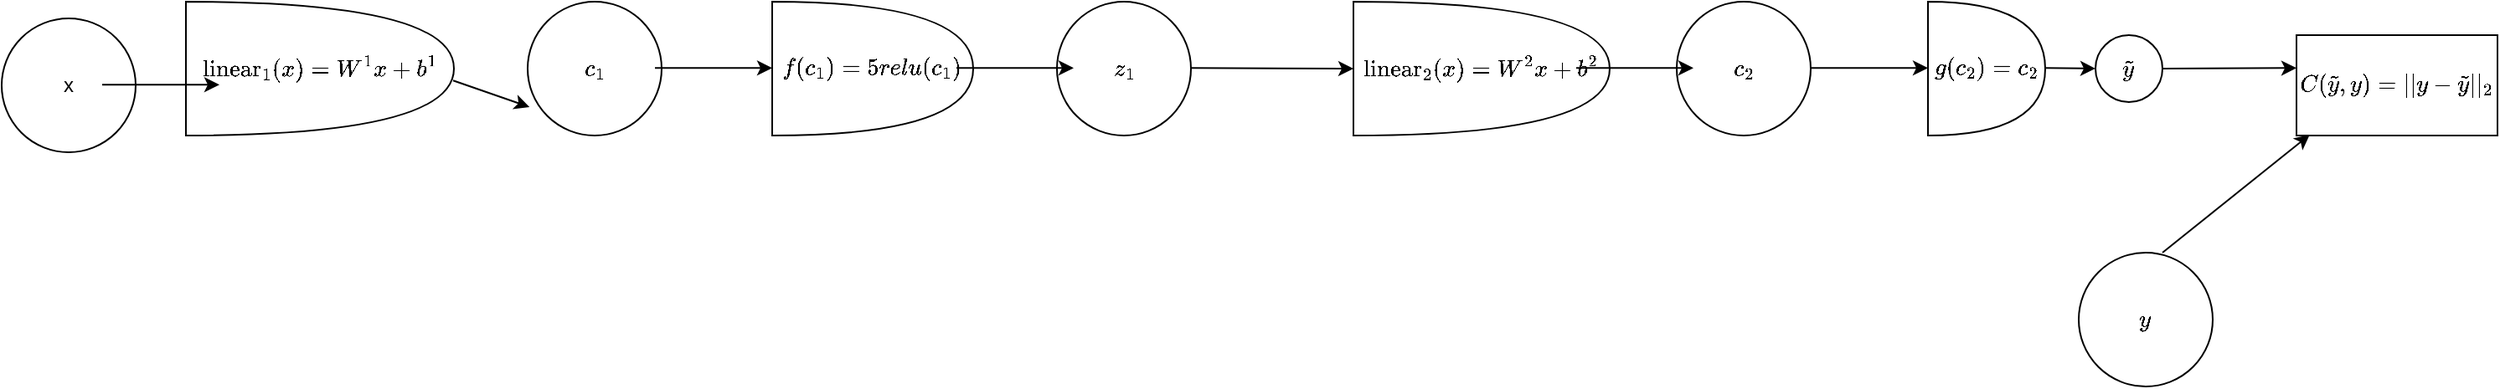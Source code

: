 <mxfile version="21.7.4" type="github">
  <diagram id="C5RBs43oDa-KdzZeNtuy" name="Page-1">
    <mxGraphModel dx="708" dy="456" grid="1" gridSize="10" guides="1" tooltips="1" connect="1" arrows="1" fold="1" page="1" pageScale="1" pageWidth="827" pageHeight="1169" math="1" shadow="0">
      <root>
        <mxCell id="WIyWlLk6GJQsqaUBKTNV-0" />
        <mxCell id="WIyWlLk6GJQsqaUBKTNV-1" parent="WIyWlLk6GJQsqaUBKTNV-0" />
        <mxCell id="X5iJlTNoj8tmg3NEINCG-0" value="x&lt;br&gt;" style="ellipse;whiteSpace=wrap;html=1;aspect=fixed;" vertex="1" parent="WIyWlLk6GJQsqaUBKTNV-1">
          <mxGeometry x="20" y="130" width="80" height="80" as="geometry" />
        </mxCell>
        <mxCell id="X5iJlTNoj8tmg3NEINCG-1" value="$$\text{linear}_1(x)=W^{1}x+b^{1}$$" style="shape=or;whiteSpace=wrap;html=1;" vertex="1" parent="WIyWlLk6GJQsqaUBKTNV-1">
          <mxGeometry x="130" y="120" width="160" height="80" as="geometry" />
        </mxCell>
        <mxCell id="X5iJlTNoj8tmg3NEINCG-2" value="$$c_1$$" style="ellipse;whiteSpace=wrap;html=1;aspect=fixed;" vertex="1" parent="WIyWlLk6GJQsqaUBKTNV-1">
          <mxGeometry x="334" y="120" width="80" height="80" as="geometry" />
        </mxCell>
        <mxCell id="X5iJlTNoj8tmg3NEINCG-3" value="$$f(c_1)=5relu(c_1)$$" style="shape=or;whiteSpace=wrap;html=1;" vertex="1" parent="WIyWlLk6GJQsqaUBKTNV-1">
          <mxGeometry x="480" y="120" width="120" height="80" as="geometry" />
        </mxCell>
        <mxCell id="X5iJlTNoj8tmg3NEINCG-4" value="$$z_1$$" style="ellipse;whiteSpace=wrap;html=1;aspect=fixed;" vertex="1" parent="WIyWlLk6GJQsqaUBKTNV-1">
          <mxGeometry x="650" y="120" width="80" height="80" as="geometry" />
        </mxCell>
        <mxCell id="X5iJlTNoj8tmg3NEINCG-5" value="$$\text{linear}_2(x)=W^{2}x+b^{2}$$" style="shape=or;whiteSpace=wrap;html=1;" vertex="1" parent="WIyWlLk6GJQsqaUBKTNV-1">
          <mxGeometry x="827" y="120" width="153" height="80" as="geometry" />
        </mxCell>
        <mxCell id="X5iJlTNoj8tmg3NEINCG-6" value="$$c_2$$" style="ellipse;whiteSpace=wrap;html=1;aspect=fixed;" vertex="1" parent="WIyWlLk6GJQsqaUBKTNV-1">
          <mxGeometry x="1020" y="120" width="80" height="80" as="geometry" />
        </mxCell>
        <mxCell id="X5iJlTNoj8tmg3NEINCG-7" value="$$g(c_2)=c_2$$" style="shape=or;whiteSpace=wrap;html=1;" vertex="1" parent="WIyWlLk6GJQsqaUBKTNV-1">
          <mxGeometry x="1170" y="120" width="70" height="80" as="geometry" />
        </mxCell>
        <mxCell id="X5iJlTNoj8tmg3NEINCG-8" value="$$\tilde{y}$$" style="ellipse;whiteSpace=wrap;html=1;aspect=fixed;" vertex="1" parent="WIyWlLk6GJQsqaUBKTNV-1">
          <mxGeometry x="1270" y="140" width="40" height="40" as="geometry" />
        </mxCell>
        <mxCell id="X5iJlTNoj8tmg3NEINCG-9" value="$$y$$" style="ellipse;whiteSpace=wrap;html=1;aspect=fixed;" vertex="1" parent="WIyWlLk6GJQsqaUBKTNV-1">
          <mxGeometry x="1260" y="270" width="80" height="80" as="geometry" />
        </mxCell>
        <mxCell id="X5iJlTNoj8tmg3NEINCG-12" value="$$C(\tilde{y},y)=||y-\tilde{y}||_{2}$$" style="rounded=0;whiteSpace=wrap;html=1;" vertex="1" parent="WIyWlLk6GJQsqaUBKTNV-1">
          <mxGeometry x="1390" y="140" width="120" height="60" as="geometry" />
        </mxCell>
        <mxCell id="X5iJlTNoj8tmg3NEINCG-14" value="" style="endArrow=classic;html=1;rounded=0;" edge="1" parent="WIyWlLk6GJQsqaUBKTNV-1">
          <mxGeometry width="50" height="50" relative="1" as="geometry">
            <mxPoint x="80" y="169.66" as="sourcePoint" />
            <mxPoint x="150" y="169.66" as="targetPoint" />
          </mxGeometry>
        </mxCell>
        <mxCell id="X5iJlTNoj8tmg3NEINCG-17" value="" style="endArrow=classic;html=1;rounded=0;entryX=0.014;entryY=0.787;entryDx=0;entryDy=0;entryPerimeter=0;exitX=0.997;exitY=0.589;exitDx=0;exitDy=0;exitPerimeter=0;" edge="1" parent="WIyWlLk6GJQsqaUBKTNV-1" source="X5iJlTNoj8tmg3NEINCG-1" target="X5iJlTNoj8tmg3NEINCG-2">
          <mxGeometry width="50" height="50" relative="1" as="geometry">
            <mxPoint x="290" y="250" as="sourcePoint" />
            <mxPoint x="360" y="250" as="targetPoint" />
          </mxGeometry>
        </mxCell>
        <mxCell id="X5iJlTNoj8tmg3NEINCG-18" value="" style="endArrow=classic;html=1;rounded=0;" edge="1" parent="WIyWlLk6GJQsqaUBKTNV-1">
          <mxGeometry width="50" height="50" relative="1" as="geometry">
            <mxPoint x="410" y="159.66" as="sourcePoint" />
            <mxPoint x="480" y="159.66" as="targetPoint" />
          </mxGeometry>
        </mxCell>
        <mxCell id="X5iJlTNoj8tmg3NEINCG-19" value="" style="endArrow=classic;html=1;rounded=0;" edge="1" parent="WIyWlLk6GJQsqaUBKTNV-1">
          <mxGeometry width="50" height="50" relative="1" as="geometry">
            <mxPoint x="590" y="159.66" as="sourcePoint" />
            <mxPoint x="660" y="159.66" as="targetPoint" />
          </mxGeometry>
        </mxCell>
        <mxCell id="X5iJlTNoj8tmg3NEINCG-20" value="" style="endArrow=classic;html=1;rounded=0;entryX=0;entryY=0.5;entryDx=0;entryDy=0;entryPerimeter=0;" edge="1" parent="WIyWlLk6GJQsqaUBKTNV-1" target="X5iJlTNoj8tmg3NEINCG-5">
          <mxGeometry width="50" height="50" relative="1" as="geometry">
            <mxPoint x="730" y="159.66" as="sourcePoint" />
            <mxPoint x="800" y="159.66" as="targetPoint" />
          </mxGeometry>
        </mxCell>
        <mxCell id="X5iJlTNoj8tmg3NEINCG-21" value="&lt;br&gt;" style="text;html=1;align=center;verticalAlign=middle;resizable=0;points=[];autosize=1;strokeColor=none;fillColor=none;" vertex="1" parent="WIyWlLk6GJQsqaUBKTNV-1">
          <mxGeometry x="1220" y="308" width="20" height="30" as="geometry" />
        </mxCell>
        <mxCell id="X5iJlTNoj8tmg3NEINCG-22" value="" style="endArrow=classic;html=1;rounded=0;exitX=1;exitY=0.5;exitDx=0;exitDy=0;" edge="1" parent="WIyWlLk6GJQsqaUBKTNV-1" source="X5iJlTNoj8tmg3NEINCG-8">
          <mxGeometry width="50" height="50" relative="1" as="geometry">
            <mxPoint x="1320" y="159.66" as="sourcePoint" />
            <mxPoint x="1390" y="159.66" as="targetPoint" />
          </mxGeometry>
        </mxCell>
        <mxCell id="X5iJlTNoj8tmg3NEINCG-23" value="" style="endArrow=classic;html=1;rounded=0;entryX=0.066;entryY=0.992;entryDx=0;entryDy=0;entryPerimeter=0;" edge="1" parent="WIyWlLk6GJQsqaUBKTNV-1" target="X5iJlTNoj8tmg3NEINCG-12">
          <mxGeometry width="50" height="50" relative="1" as="geometry">
            <mxPoint x="1310" y="270" as="sourcePoint" />
            <mxPoint x="1380" y="270" as="targetPoint" />
          </mxGeometry>
        </mxCell>
        <mxCell id="X5iJlTNoj8tmg3NEINCG-24" value="" style="endArrow=classic;html=1;rounded=0;" edge="1" parent="WIyWlLk6GJQsqaUBKTNV-1">
          <mxGeometry width="50" height="50" relative="1" as="geometry">
            <mxPoint x="960" y="159.66" as="sourcePoint" />
            <mxPoint x="1030" y="159.66" as="targetPoint" />
          </mxGeometry>
        </mxCell>
        <mxCell id="X5iJlTNoj8tmg3NEINCG-25" value="" style="endArrow=classic;html=1;rounded=0;" edge="1" parent="WIyWlLk6GJQsqaUBKTNV-1" target="X5iJlTNoj8tmg3NEINCG-8">
          <mxGeometry width="50" height="50" relative="1" as="geometry">
            <mxPoint x="1240" y="159.66" as="sourcePoint" />
            <mxPoint x="1310" y="159.66" as="targetPoint" />
          </mxGeometry>
        </mxCell>
        <mxCell id="X5iJlTNoj8tmg3NEINCG-26" value="" style="endArrow=classic;html=1;rounded=0;" edge="1" parent="WIyWlLk6GJQsqaUBKTNV-1">
          <mxGeometry width="50" height="50" relative="1" as="geometry">
            <mxPoint x="1100" y="159.66" as="sourcePoint" />
            <mxPoint x="1170" y="159.66" as="targetPoint" />
          </mxGeometry>
        </mxCell>
      </root>
    </mxGraphModel>
  </diagram>
</mxfile>

